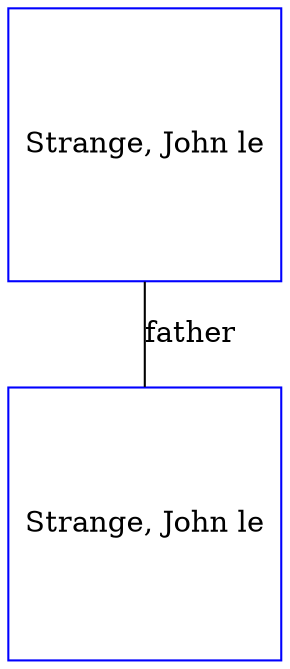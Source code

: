 digraph D {
    edge [dir=none];    node [shape=box];    "013099"   [label="Strange, John le", shape=box, regular=1, color="blue"] ;
"013098"   [label="Strange, John le", shape=box, regular=1, color="blue"] ;
013099->013098 [label="father",arrowsize=0.0]; 
}